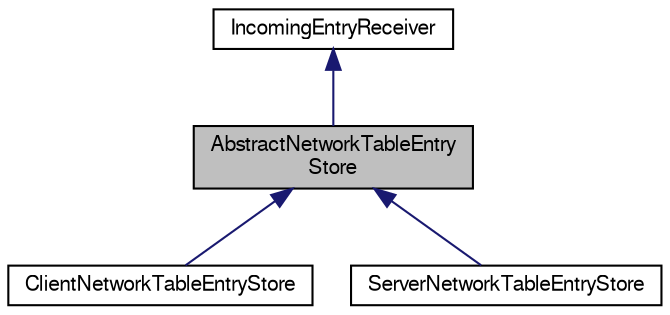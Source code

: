 digraph "AbstractNetworkTableEntryStore"
{
  bgcolor="transparent";
  edge [fontname="FreeSans",fontsize="10",labelfontname="FreeSans",labelfontsize="10"];
  node [fontname="FreeSans",fontsize="10",shape=record];
  Node1 [label="AbstractNetworkTableEntry\lStore",height=0.2,width=0.4,color="black", fillcolor="grey75", style="filled" fontcolor="black"];
  Node2 -> Node1 [dir="back",color="midnightblue",fontsize="10",style="solid",fontname="FreeSans"];
  Node2 [label="IncomingEntryReceiver",height=0.2,width=0.4,color="black",URL="$class_incoming_entry_receiver.html"];
  Node1 -> Node3 [dir="back",color="midnightblue",fontsize="10",style="solid",fontname="FreeSans"];
  Node3 [label="ClientNetworkTableEntryStore",height=0.2,width=0.4,color="black",URL="$class_client_network_table_entry_store.html"];
  Node1 -> Node4 [dir="back",color="midnightblue",fontsize="10",style="solid",fontname="FreeSans"];
  Node4 [label="ServerNetworkTableEntryStore",height=0.2,width=0.4,color="black",URL="$class_server_network_table_entry_store.html"];
}
